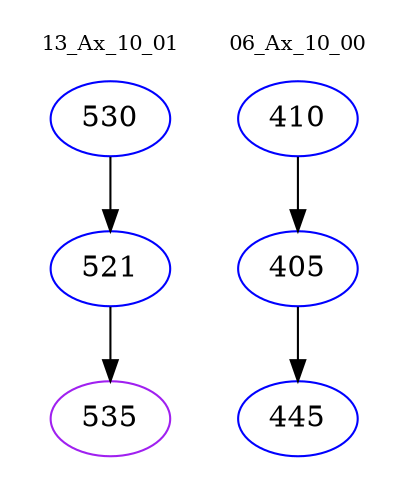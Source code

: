 digraph{
subgraph cluster_0 {
color = white
label = "13_Ax_10_01";
fontsize=10;
T0_530 [label="530", color="blue"]
T0_530 -> T0_521 [color="black"]
T0_521 [label="521", color="blue"]
T0_521 -> T0_535 [color="black"]
T0_535 [label="535", color="purple"]
}
subgraph cluster_1 {
color = white
label = "06_Ax_10_00";
fontsize=10;
T1_410 [label="410", color="blue"]
T1_410 -> T1_405 [color="black"]
T1_405 [label="405", color="blue"]
T1_405 -> T1_445 [color="black"]
T1_445 [label="445", color="blue"]
}
}
